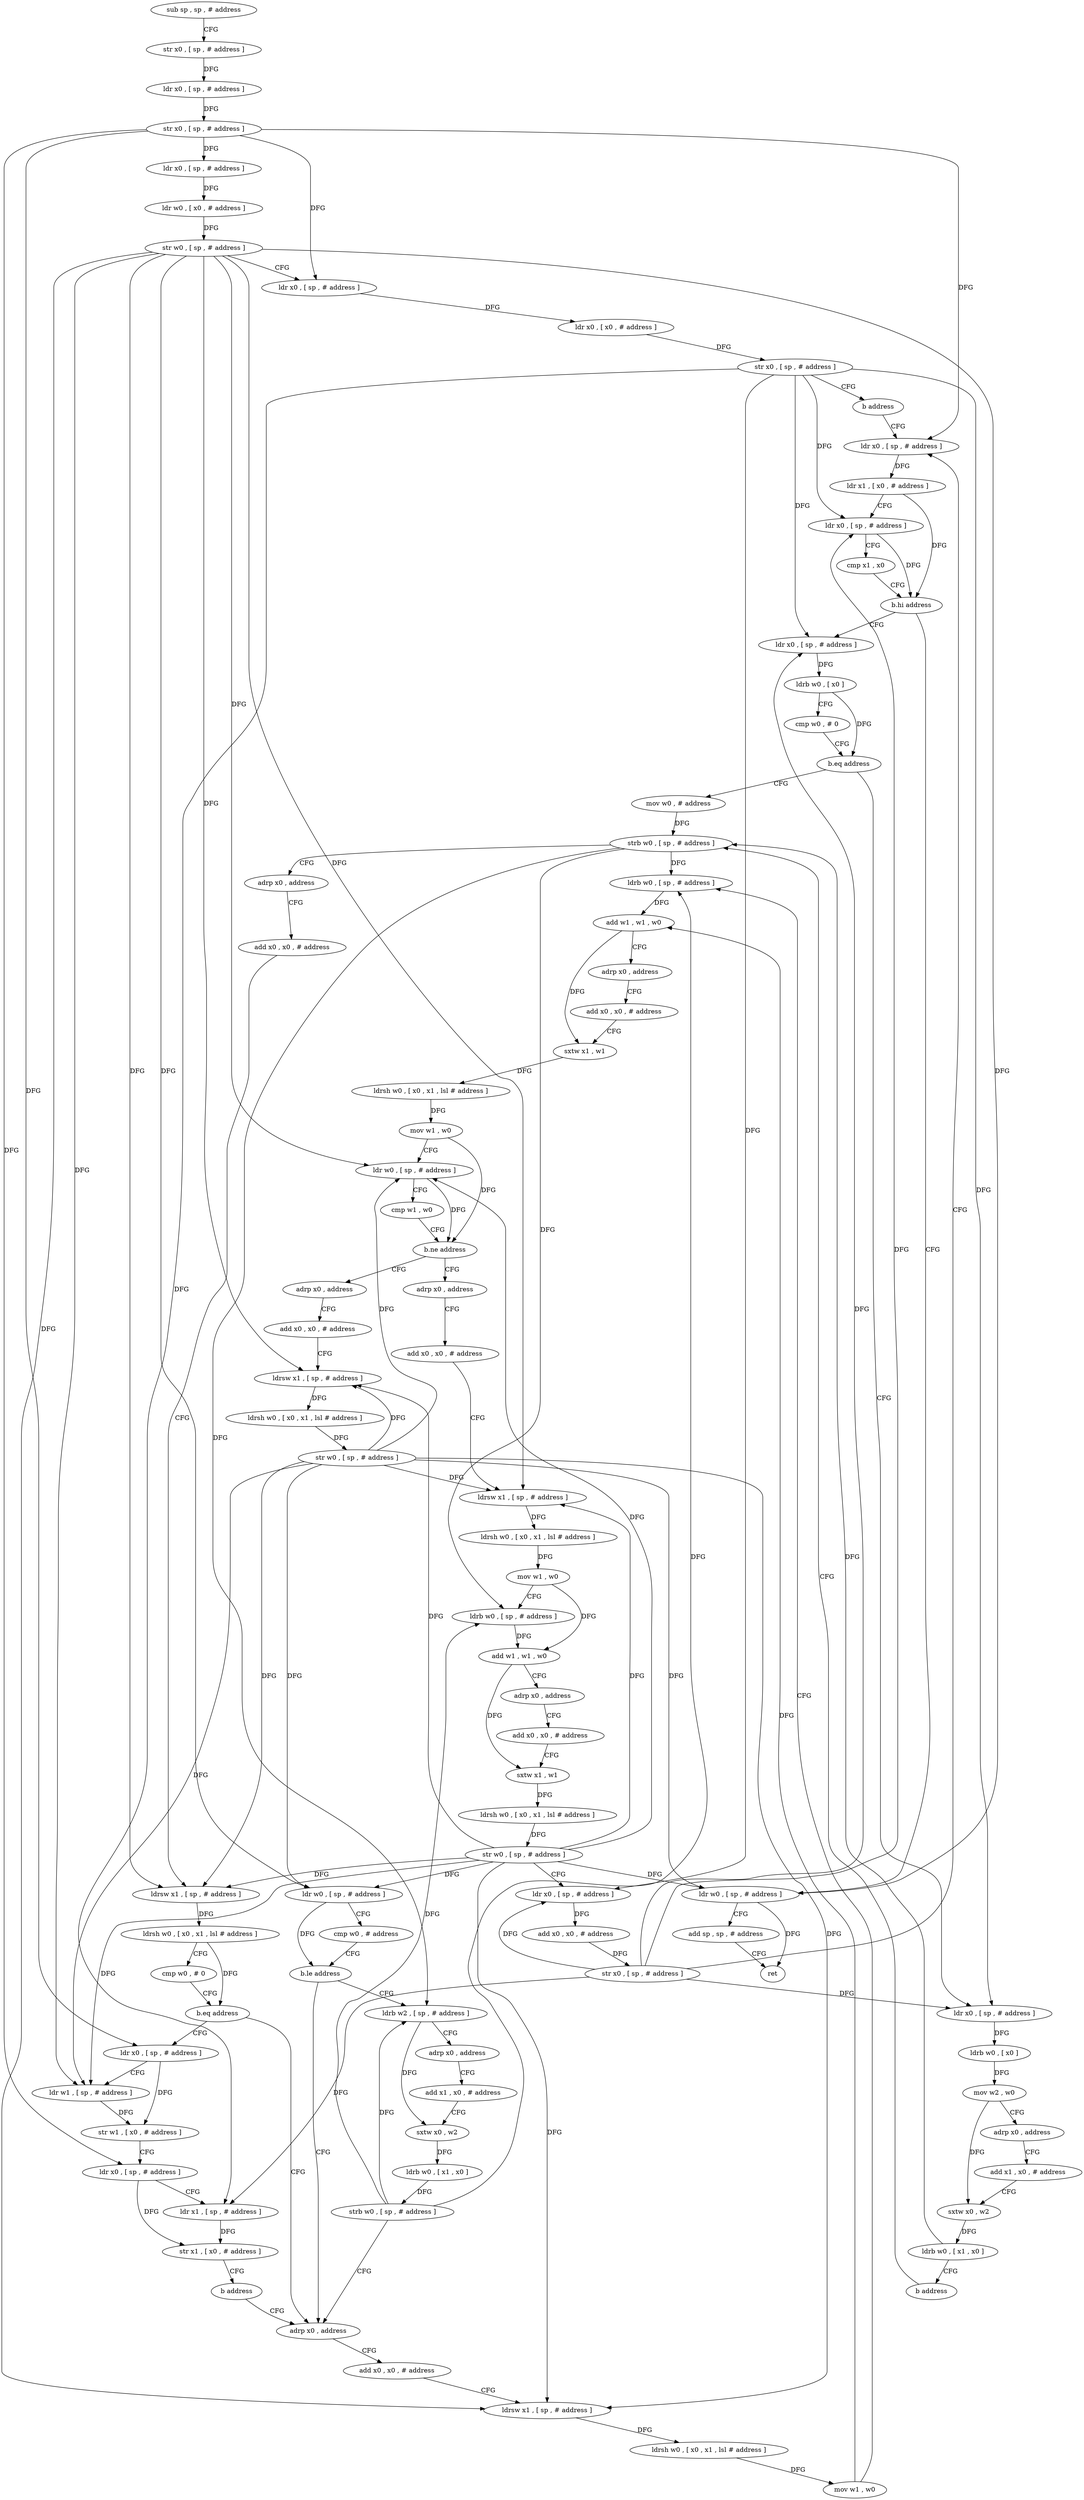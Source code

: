 digraph "func" {
"146708" [label = "sub sp , sp , # address" ]
"146712" [label = "str x0 , [ sp , # address ]" ]
"146716" [label = "ldr x0 , [ sp , # address ]" ]
"146720" [label = "str x0 , [ sp , # address ]" ]
"146724" [label = "ldr x0 , [ sp , # address ]" ]
"146728" [label = "ldr w0 , [ x0 , # address ]" ]
"146732" [label = "str w0 , [ sp , # address ]" ]
"146736" [label = "ldr x0 , [ sp , # address ]" ]
"146740" [label = "ldr x0 , [ x0 , # address ]" ]
"146744" [label = "str x0 , [ sp , # address ]" ]
"146748" [label = "b address" ]
"147036" [label = "ldr x0 , [ sp , # address ]" ]
"147040" [label = "ldr x1 , [ x0 , # address ]" ]
"147044" [label = "ldr x0 , [ sp , # address ]" ]
"147048" [label = "cmp x1 , x0" ]
"147052" [label = "b.hi address" ]
"146752" [label = "ldr x0 , [ sp , # address ]" ]
"147056" [label = "ldr w0 , [ sp , # address ]" ]
"146756" [label = "ldrb w0 , [ x0 ]" ]
"146760" [label = "cmp w0 , # 0" ]
"146764" [label = "b.eq address" ]
"146800" [label = "mov w0 , # address" ]
"146768" [label = "ldr x0 , [ sp , # address ]" ]
"147060" [label = "add sp , sp , # address" ]
"147064" [label = "ret" ]
"146804" [label = "strb w0 , [ sp , # address ]" ]
"146772" [label = "ldrb w0 , [ x0 ]" ]
"146776" [label = "mov w2 , w0" ]
"146780" [label = "adrp x0 , address" ]
"146784" [label = "add x1 , x0 , # address" ]
"146788" [label = "sxtw x0 , w2" ]
"146792" [label = "ldrb w0 , [ x1 , x0 ]" ]
"146796" [label = "b address" ]
"146916" [label = "adrp x0 , address" ]
"146920" [label = "add x0 , x0 , # address" ]
"146924" [label = "ldrsw x1 , [ sp , # address ]" ]
"146928" [label = "ldrsh w0 , [ x0 , x1 , lsl # address ]" ]
"146932" [label = "mov w1 , w0" ]
"146936" [label = "ldrb w0 , [ sp , # address ]" ]
"146940" [label = "add w1 , w1 , w0" ]
"146944" [label = "adrp x0 , address" ]
"146948" [label = "add x0 , x0 , # address" ]
"146952" [label = "sxtw x1 , w1" ]
"146956" [label = "ldrsh w0 , [ x0 , x1 , lsl # address ]" ]
"146960" [label = "mov w1 , w0" ]
"146964" [label = "ldr w0 , [ sp , # address ]" ]
"146968" [label = "cmp w1 , w0" ]
"146972" [label = "b.ne address" ]
"146860" [label = "adrp x0 , address" ]
"146976" [label = "adrp x0 , address" ]
"146832" [label = "ldr x0 , [ sp , # address ]" ]
"146836" [label = "ldr w1 , [ sp , # address ]" ]
"146840" [label = "str w1 , [ x0 , # address ]" ]
"146844" [label = "ldr x0 , [ sp , # address ]" ]
"146848" [label = "ldr x1 , [ sp , # address ]" ]
"146852" [label = "str x1 , [ x0 , # address ]" ]
"146856" [label = "b address" ]
"146808" [label = "adrp x0 , address" ]
"146812" [label = "add x0 , x0 , # address" ]
"146816" [label = "ldrsw x1 , [ sp , # address ]" ]
"146820" [label = "ldrsh w0 , [ x0 , x1 , lsl # address ]" ]
"146824" [label = "cmp w0 , # 0" ]
"146828" [label = "b.eq address" ]
"146864" [label = "add x0 , x0 , # address" ]
"146868" [label = "ldrsw x1 , [ sp , # address ]" ]
"146872" [label = "ldrsh w0 , [ x0 , x1 , lsl # address ]" ]
"146876" [label = "str w0 , [ sp , # address ]" ]
"146880" [label = "ldr w0 , [ sp , # address ]" ]
"146884" [label = "cmp w0 , # address" ]
"146888" [label = "b.le address" ]
"146892" [label = "ldrb w2 , [ sp , # address ]" ]
"146980" [label = "add x0 , x0 , # address" ]
"146984" [label = "ldrsw x1 , [ sp , # address ]" ]
"146988" [label = "ldrsh w0 , [ x0 , x1 , lsl # address ]" ]
"146992" [label = "mov w1 , w0" ]
"146996" [label = "ldrb w0 , [ sp , # address ]" ]
"147000" [label = "add w1 , w1 , w0" ]
"147004" [label = "adrp x0 , address" ]
"147008" [label = "add x0 , x0 , # address" ]
"147012" [label = "sxtw x1 , w1" ]
"147016" [label = "ldrsh w0 , [ x0 , x1 , lsl # address ]" ]
"147020" [label = "str w0 , [ sp , # address ]" ]
"147024" [label = "ldr x0 , [ sp , # address ]" ]
"147028" [label = "add x0 , x0 , # address" ]
"147032" [label = "str x0 , [ sp , # address ]" ]
"146896" [label = "adrp x0 , address" ]
"146900" [label = "add x1 , x0 , # address" ]
"146904" [label = "sxtw x0 , w2" ]
"146908" [label = "ldrb w0 , [ x1 , x0 ]" ]
"146912" [label = "strb w0 , [ sp , # address ]" ]
"146708" -> "146712" [ label = "CFG" ]
"146712" -> "146716" [ label = "DFG" ]
"146716" -> "146720" [ label = "DFG" ]
"146720" -> "146724" [ label = "DFG" ]
"146720" -> "146736" [ label = "DFG" ]
"146720" -> "147036" [ label = "DFG" ]
"146720" -> "146832" [ label = "DFG" ]
"146720" -> "146844" [ label = "DFG" ]
"146724" -> "146728" [ label = "DFG" ]
"146728" -> "146732" [ label = "DFG" ]
"146732" -> "146736" [ label = "CFG" ]
"146732" -> "147056" [ label = "DFG" ]
"146732" -> "146816" [ label = "DFG" ]
"146732" -> "146924" [ label = "DFG" ]
"146732" -> "146964" [ label = "DFG" ]
"146732" -> "146836" [ label = "DFG" ]
"146732" -> "146868" [ label = "DFG" ]
"146732" -> "146880" [ label = "DFG" ]
"146732" -> "146984" [ label = "DFG" ]
"146736" -> "146740" [ label = "DFG" ]
"146740" -> "146744" [ label = "DFG" ]
"146744" -> "146748" [ label = "CFG" ]
"146744" -> "147044" [ label = "DFG" ]
"146744" -> "146752" [ label = "DFG" ]
"146744" -> "146768" [ label = "DFG" ]
"146744" -> "146848" [ label = "DFG" ]
"146744" -> "147024" [ label = "DFG" ]
"146748" -> "147036" [ label = "CFG" ]
"147036" -> "147040" [ label = "DFG" ]
"147040" -> "147044" [ label = "CFG" ]
"147040" -> "147052" [ label = "DFG" ]
"147044" -> "147048" [ label = "CFG" ]
"147044" -> "147052" [ label = "DFG" ]
"147048" -> "147052" [ label = "CFG" ]
"147052" -> "146752" [ label = "CFG" ]
"147052" -> "147056" [ label = "CFG" ]
"146752" -> "146756" [ label = "DFG" ]
"147056" -> "147060" [ label = "CFG" ]
"147056" -> "147064" [ label = "DFG" ]
"146756" -> "146760" [ label = "CFG" ]
"146756" -> "146764" [ label = "DFG" ]
"146760" -> "146764" [ label = "CFG" ]
"146764" -> "146800" [ label = "CFG" ]
"146764" -> "146768" [ label = "CFG" ]
"146800" -> "146804" [ label = "DFG" ]
"146768" -> "146772" [ label = "DFG" ]
"147060" -> "147064" [ label = "CFG" ]
"146804" -> "146808" [ label = "CFG" ]
"146804" -> "146936" [ label = "DFG" ]
"146804" -> "146996" [ label = "DFG" ]
"146804" -> "146892" [ label = "DFG" ]
"146772" -> "146776" [ label = "DFG" ]
"146776" -> "146780" [ label = "CFG" ]
"146776" -> "146788" [ label = "DFG" ]
"146780" -> "146784" [ label = "CFG" ]
"146784" -> "146788" [ label = "CFG" ]
"146788" -> "146792" [ label = "DFG" ]
"146792" -> "146796" [ label = "CFG" ]
"146792" -> "146804" [ label = "DFG" ]
"146796" -> "146804" [ label = "CFG" ]
"146916" -> "146920" [ label = "CFG" ]
"146920" -> "146924" [ label = "CFG" ]
"146924" -> "146928" [ label = "DFG" ]
"146928" -> "146932" [ label = "DFG" ]
"146932" -> "146936" [ label = "CFG" ]
"146932" -> "146940" [ label = "DFG" ]
"146936" -> "146940" [ label = "DFG" ]
"146940" -> "146944" [ label = "CFG" ]
"146940" -> "146952" [ label = "DFG" ]
"146944" -> "146948" [ label = "CFG" ]
"146948" -> "146952" [ label = "CFG" ]
"146952" -> "146956" [ label = "DFG" ]
"146956" -> "146960" [ label = "DFG" ]
"146960" -> "146964" [ label = "CFG" ]
"146960" -> "146972" [ label = "DFG" ]
"146964" -> "146968" [ label = "CFG" ]
"146964" -> "146972" [ label = "DFG" ]
"146968" -> "146972" [ label = "CFG" ]
"146972" -> "146860" [ label = "CFG" ]
"146972" -> "146976" [ label = "CFG" ]
"146860" -> "146864" [ label = "CFG" ]
"146976" -> "146980" [ label = "CFG" ]
"146832" -> "146836" [ label = "CFG" ]
"146832" -> "146840" [ label = "DFG" ]
"146836" -> "146840" [ label = "DFG" ]
"146840" -> "146844" [ label = "CFG" ]
"146844" -> "146848" [ label = "CFG" ]
"146844" -> "146852" [ label = "DFG" ]
"146848" -> "146852" [ label = "DFG" ]
"146852" -> "146856" [ label = "CFG" ]
"146856" -> "146916" [ label = "CFG" ]
"146808" -> "146812" [ label = "CFG" ]
"146812" -> "146816" [ label = "CFG" ]
"146816" -> "146820" [ label = "DFG" ]
"146820" -> "146824" [ label = "CFG" ]
"146820" -> "146828" [ label = "DFG" ]
"146824" -> "146828" [ label = "CFG" ]
"146828" -> "146916" [ label = "CFG" ]
"146828" -> "146832" [ label = "CFG" ]
"146864" -> "146868" [ label = "CFG" ]
"146868" -> "146872" [ label = "DFG" ]
"146872" -> "146876" [ label = "DFG" ]
"146876" -> "146880" [ label = "DFG" ]
"146876" -> "147056" [ label = "DFG" ]
"146876" -> "146816" [ label = "DFG" ]
"146876" -> "146924" [ label = "DFG" ]
"146876" -> "146964" [ label = "DFG" ]
"146876" -> "146836" [ label = "DFG" ]
"146876" -> "146868" [ label = "DFG" ]
"146876" -> "146984" [ label = "DFG" ]
"146880" -> "146884" [ label = "CFG" ]
"146880" -> "146888" [ label = "DFG" ]
"146884" -> "146888" [ label = "CFG" ]
"146888" -> "146916" [ label = "CFG" ]
"146888" -> "146892" [ label = "CFG" ]
"146892" -> "146896" [ label = "CFG" ]
"146892" -> "146904" [ label = "DFG" ]
"146980" -> "146984" [ label = "CFG" ]
"146984" -> "146988" [ label = "DFG" ]
"146988" -> "146992" [ label = "DFG" ]
"146992" -> "146996" [ label = "CFG" ]
"146992" -> "147000" [ label = "DFG" ]
"146996" -> "147000" [ label = "DFG" ]
"147000" -> "147004" [ label = "CFG" ]
"147000" -> "147012" [ label = "DFG" ]
"147004" -> "147008" [ label = "CFG" ]
"147008" -> "147012" [ label = "CFG" ]
"147012" -> "147016" [ label = "DFG" ]
"147016" -> "147020" [ label = "DFG" ]
"147020" -> "147024" [ label = "CFG" ]
"147020" -> "147056" [ label = "DFG" ]
"147020" -> "146816" [ label = "DFG" ]
"147020" -> "146924" [ label = "DFG" ]
"147020" -> "146964" [ label = "DFG" ]
"147020" -> "146836" [ label = "DFG" ]
"147020" -> "146868" [ label = "DFG" ]
"147020" -> "146880" [ label = "DFG" ]
"147020" -> "146984" [ label = "DFG" ]
"147024" -> "147028" [ label = "DFG" ]
"147028" -> "147032" [ label = "DFG" ]
"147032" -> "147036" [ label = "CFG" ]
"147032" -> "147044" [ label = "DFG" ]
"147032" -> "146752" [ label = "DFG" ]
"147032" -> "146768" [ label = "DFG" ]
"147032" -> "146848" [ label = "DFG" ]
"147032" -> "147024" [ label = "DFG" ]
"146896" -> "146900" [ label = "CFG" ]
"146900" -> "146904" [ label = "CFG" ]
"146904" -> "146908" [ label = "DFG" ]
"146908" -> "146912" [ label = "DFG" ]
"146912" -> "146916" [ label = "CFG" ]
"146912" -> "146936" [ label = "DFG" ]
"146912" -> "146996" [ label = "DFG" ]
"146912" -> "146892" [ label = "DFG" ]
}
